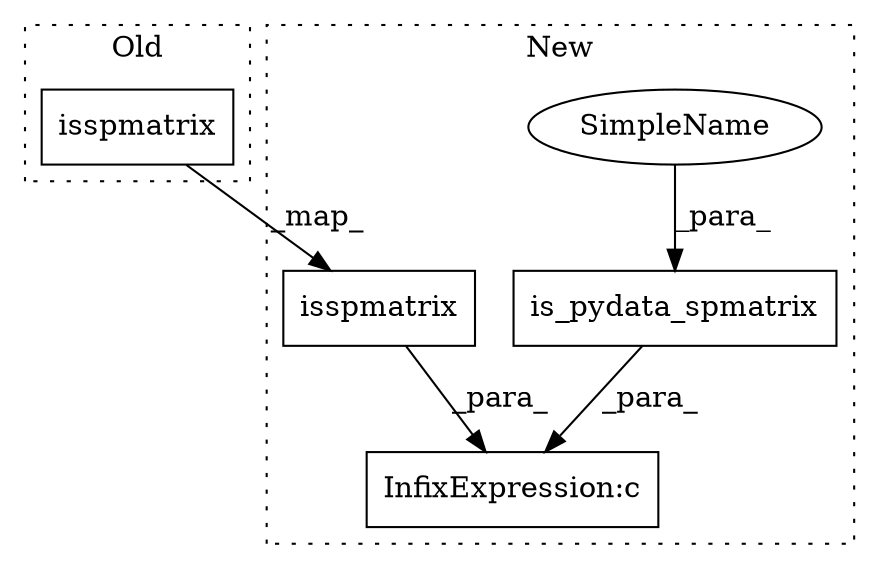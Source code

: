 digraph G {
subgraph cluster0 {
1 [label="isspmatrix" a="32" s="16041,16053" l="11,1" shape="box"];
label = "Old";
style="dotted";
}
subgraph cluster1 {
2 [label="isspmatrix" a="32" s="15959,15971" l="11,1" shape="box"];
3 [label="is_pydata_spmatrix" a="32" s="15976,15996" l="19,1" shape="box"];
4 [label="InfixExpression:c" a="27" s="15972" l="4" shape="box"];
5 [label="SimpleName" a="42" s="15995" l="1" shape="ellipse"];
label = "New";
style="dotted";
}
1 -> 2 [label="_map_"];
2 -> 4 [label="_para_"];
3 -> 4 [label="_para_"];
5 -> 3 [label="_para_"];
}